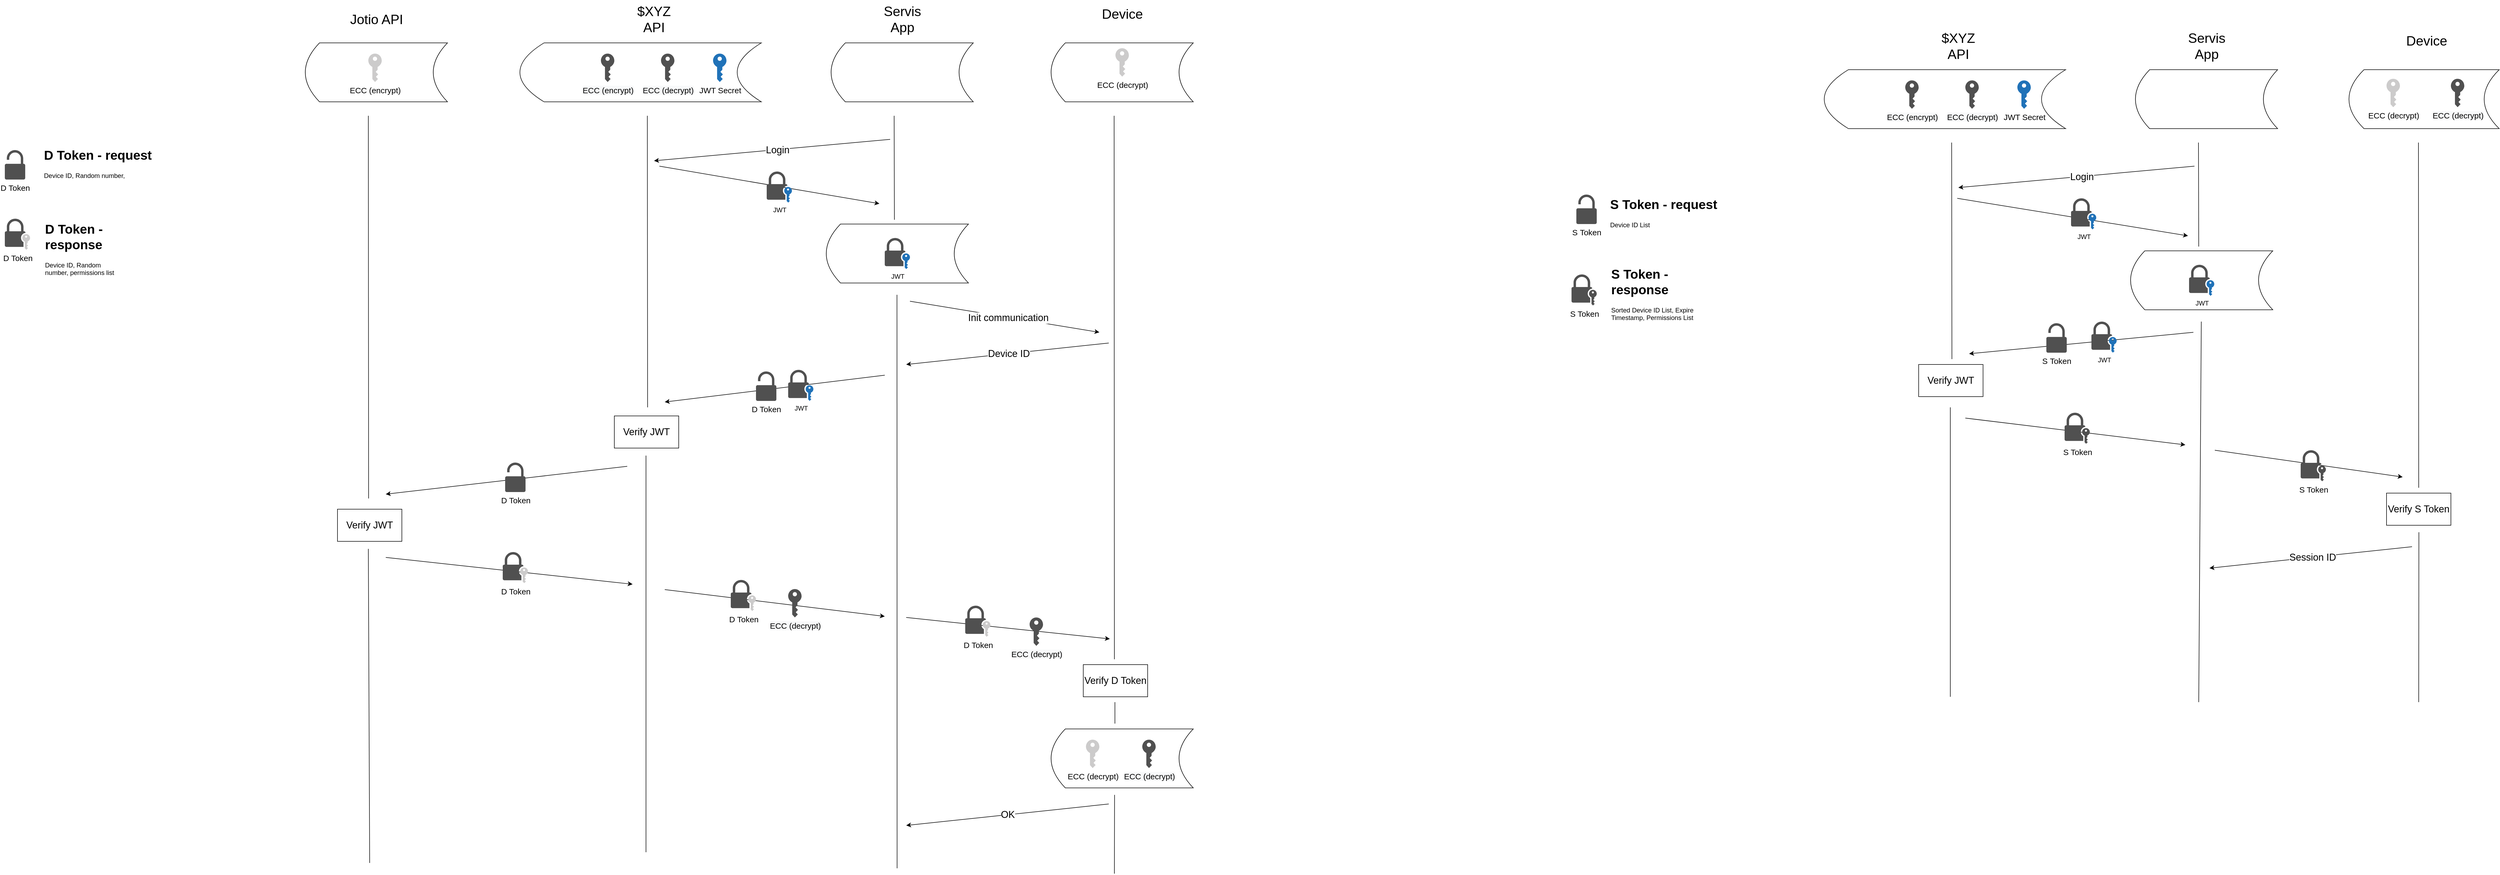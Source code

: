 <mxfile version="13.1.3" type="github">
  <diagram id="LgasBoGG3FsovCFmSBIw" name="Page-1">
    <mxGraphModel dx="5688" dy="4276" grid="1" gridSize="10" guides="1" tooltips="1" connect="1" arrows="1" fold="1" page="1" pageScale="1" pageWidth="850" pageHeight="1100" math="0" shadow="0">
      <root>
        <mxCell id="0" />
        <mxCell id="1" parent="0" />
        <mxCell id="JMCEyGu6VI2UjbXGp_1P-59" value="" style="shape=dataStorage;whiteSpace=wrap;html=1;strokeColor=#000000;strokeWidth=1;" vertex="1" parent="1">
          <mxGeometry x="1470" y="-260" width="450" height="110" as="geometry" />
        </mxCell>
        <mxCell id="JMCEyGu6VI2UjbXGp_1P-62" value="" style="shape=dataStorage;whiteSpace=wrap;html=1;strokeColor=#000000;strokeWidth=1;" vertex="1" parent="1">
          <mxGeometry x="2050" y="-260" width="265" height="110" as="geometry" />
        </mxCell>
        <mxCell id="JMCEyGu6VI2UjbXGp_1P-65" value="" style="shape=dataStorage;whiteSpace=wrap;html=1;strokeColor=#000000;strokeWidth=1;" vertex="1" parent="1">
          <mxGeometry x="2460" y="-260" width="265" height="110" as="geometry" />
        </mxCell>
        <mxCell id="JMCEyGu6VI2UjbXGp_1P-54" value="" style="shape=dataStorage;whiteSpace=wrap;html=1;strokeColor=#000000;strokeWidth=1;" vertex="1" parent="1">
          <mxGeometry x="1070" y="-260" width="265" height="110" as="geometry" />
        </mxCell>
        <mxCell id="JMCEyGu6VI2UjbXGp_1P-1" value="&lt;meta http-equiv=&quot;content-type&quot; content=&quot;text/html; charset=utf-8&quot;&gt;&lt;span style=&quot;color: rgb(0, 0, 0); font-family: Helvetica; font-style: normal; font-variant-ligatures: normal; font-variant-caps: normal; font-weight: 400; letter-spacing: normal; orphans: 2; text-align: center; text-indent: 0px; text-transform: none; widows: 2; word-spacing: 0px; -webkit-text-stroke-width: 0px; background-color: rgb(248, 249, 250); text-decoration-style: initial; text-decoration-color: initial; font-size: 15px;&quot;&gt;ECC (encrypt&lt;/span&gt;&lt;span style=&quot;color: rgb(0, 0, 0); font-family: Helvetica; font-style: normal; font-variant-ligatures: normal; font-variant-caps: normal; font-weight: 400; letter-spacing: normal; orphans: 2; text-align: center; text-indent: 0px; text-transform: none; widows: 2; word-spacing: 0px; -webkit-text-stroke-width: 0px; background-color: rgb(248, 249, 250); text-decoration-style: initial; text-decoration-color: initial; font-size: 15px;&quot;&gt;)&lt;/span&gt;" style="pointerEvents=1;shadow=0;dashed=0;html=1;strokeColor=none;fillColor=#505050;labelPosition=center;verticalLabelPosition=bottom;verticalAlign=top;outlineConnect=0;align=center;shape=mxgraph.office.security.key_permissions;" vertex="1" parent="1">
          <mxGeometry x="1621" y="-240" width="25" height="53" as="geometry" />
        </mxCell>
        <mxCell id="JMCEyGu6VI2UjbXGp_1P-2" value="&lt;font style=&quot;font-size: 15px&quot;&gt;JWT Secret&lt;/font&gt;" style="pointerEvents=1;shadow=0;dashed=0;html=1;strokeColor=none;labelPosition=center;verticalLabelPosition=bottom;verticalAlign=top;outlineConnect=0;align=center;shape=mxgraph.office.security.key_permissions;fillColor=#2072B8;" vertex="1" parent="1">
          <mxGeometry x="1830" y="-240" width="25" height="53" as="geometry" />
        </mxCell>
        <mxCell id="JMCEyGu6VI2UjbXGp_1P-30" value="&lt;span style=&quot;font-size: 25px&quot;&gt;$XYZ API&lt;/span&gt;" style="text;html=1;strokeColor=none;fillColor=none;align=center;verticalAlign=middle;whiteSpace=wrap;rounded=0;" vertex="1" parent="1">
          <mxGeometry x="1665" y="-330" width="110" height="50" as="geometry" />
        </mxCell>
        <mxCell id="JMCEyGu6VI2UjbXGp_1P-36" value="&lt;span style=&quot;font-size: 25px&quot;&gt;Servis&lt;br&gt;App&lt;br&gt;&lt;/span&gt;" style="text;html=1;strokeColor=none;fillColor=none;align=center;verticalAlign=middle;whiteSpace=wrap;rounded=0;" vertex="1" parent="1">
          <mxGeometry x="2127.5" y="-330" width="110" height="50" as="geometry" />
        </mxCell>
        <mxCell id="JMCEyGu6VI2UjbXGp_1P-37" value="&lt;span style=&quot;font-size: 25px&quot;&gt;Device&lt;/span&gt;" style="text;html=1;strokeColor=none;fillColor=none;align=center;verticalAlign=middle;whiteSpace=wrap;rounded=0;" vertex="1" parent="1">
          <mxGeometry x="2537.5" y="-340" width="110" height="50" as="geometry" />
        </mxCell>
        <mxCell id="JMCEyGu6VI2UjbXGp_1P-38" value="" style="endArrow=none;html=1;" edge="1" parent="1">
          <mxGeometry width="50" height="50" relative="1" as="geometry">
            <mxPoint x="1188" y="590" as="sourcePoint" />
            <mxPoint x="1187.5" y="-124" as="targetPoint" />
          </mxGeometry>
        </mxCell>
        <mxCell id="JMCEyGu6VI2UjbXGp_1P-39" value="&lt;span style=&quot;font-size: 25px&quot;&gt;Jotio API&lt;/span&gt;" style="text;html=1;strokeColor=none;fillColor=none;align=center;verticalAlign=middle;whiteSpace=wrap;rounded=0;" vertex="1" parent="1">
          <mxGeometry x="1147.5" y="-330" width="110" height="50" as="geometry" />
        </mxCell>
        <mxCell id="JMCEyGu6VI2UjbXGp_1P-51" value="&lt;span style=&quot;font-size: 15px&quot;&gt;ECC (encrypt&lt;/span&gt;&lt;span style=&quot;font-size: 15px&quot;&gt;)&lt;/span&gt;" style="pointerEvents=1;shadow=0;dashed=0;html=1;strokeColor=none;labelPosition=center;verticalLabelPosition=bottom;verticalAlign=top;outlineConnect=0;align=center;shape=mxgraph.office.security.key_permissions;fillColor=#CCCBCB;" vertex="1" parent="1">
          <mxGeometry x="1187.5" y="-240" width="25" height="53" as="geometry" />
        </mxCell>
        <mxCell id="JMCEyGu6VI2UjbXGp_1P-53" value="&lt;span style=&quot;font-size: 15px&quot;&gt;ECC (decrypt)&lt;/span&gt;" style="pointerEvents=1;shadow=0;dashed=0;html=1;strokeColor=none;labelPosition=center;verticalLabelPosition=bottom;verticalAlign=top;outlineConnect=0;align=center;shape=mxgraph.office.security.key_permissions;fillColor=#CCCBCB;" vertex="1" parent="1">
          <mxGeometry x="2580" y="-250" width="25" height="53" as="geometry" />
        </mxCell>
        <mxCell id="JMCEyGu6VI2UjbXGp_1P-60" value="" style="endArrow=none;html=1;" edge="1" parent="1">
          <mxGeometry width="50" height="50" relative="1" as="geometry">
            <mxPoint x="1708" y="420" as="sourcePoint" />
            <mxPoint x="1707.5" y="-124" as="targetPoint" />
          </mxGeometry>
        </mxCell>
        <mxCell id="JMCEyGu6VI2UjbXGp_1P-63" value="" style="endArrow=none;html=1;" edge="1" parent="1">
          <mxGeometry width="50" height="50" relative="1" as="geometry">
            <mxPoint x="2168" y="70" as="sourcePoint" />
            <mxPoint x="2167.5" y="-124" as="targetPoint" />
          </mxGeometry>
        </mxCell>
        <mxCell id="JMCEyGu6VI2UjbXGp_1P-66" value="" style="endArrow=none;html=1;" edge="1" parent="1">
          <mxGeometry width="50" height="50" relative="1" as="geometry">
            <mxPoint x="2578" y="890" as="sourcePoint" />
            <mxPoint x="2577.5" y="-124" as="targetPoint" />
          </mxGeometry>
        </mxCell>
        <mxCell id="JMCEyGu6VI2UjbXGp_1P-71" value="&lt;span style=&quot;color: rgb(0 , 0 , 0) ; font-family: &amp;#34;helvetica&amp;#34; ; font-style: normal ; font-weight: 400 ; letter-spacing: normal ; text-align: center ; text-indent: 0px ; text-transform: none ; word-spacing: 0px ; background-color: rgb(248 , 249 , 250) ; font-size: 15px&quot;&gt;ECC (decrypt&lt;/span&gt;&lt;span style=&quot;color: rgb(0 , 0 , 0) ; font-family: &amp;#34;helvetica&amp;#34; ; font-style: normal ; font-weight: 400 ; letter-spacing: normal ; text-align: center ; text-indent: 0px ; text-transform: none ; word-spacing: 0px ; background-color: rgb(248 , 249 , 250) ; font-size: 15px&quot;&gt;)&lt;/span&gt;" style="pointerEvents=1;shadow=0;dashed=0;html=1;strokeColor=none;fillColor=#505050;labelPosition=center;verticalLabelPosition=bottom;verticalAlign=top;outlineConnect=0;align=center;shape=mxgraph.office.security.key_permissions;" vertex="1" parent="1">
          <mxGeometry x="1733" y="-240" width="25" height="53" as="geometry" />
        </mxCell>
        <mxCell id="JMCEyGu6VI2UjbXGp_1P-72" value="" style="endArrow=classic;html=1;" edge="1" parent="1">
          <mxGeometry width="50" height="50" relative="1" as="geometry">
            <mxPoint x="2160" y="-80" as="sourcePoint" />
            <mxPoint x="1720" y="-40" as="targetPoint" />
          </mxGeometry>
        </mxCell>
        <mxCell id="JMCEyGu6VI2UjbXGp_1P-73" value="&lt;span style=&quot;font-size: 18px&quot;&gt;Login&lt;br&gt;&lt;/span&gt;" style="edgeLabel;html=1;align=center;verticalAlign=middle;resizable=0;points=[];" vertex="1" connectable="0" parent="JMCEyGu6VI2UjbXGp_1P-72">
          <mxGeometry x="-0.237" y="-2" relative="1" as="geometry">
            <mxPoint x="-41.94" y="6.73" as="offset" />
          </mxGeometry>
        </mxCell>
        <mxCell id="JMCEyGu6VI2UjbXGp_1P-74" value="" style="endArrow=classic;html=1;" edge="1" parent="1">
          <mxGeometry width="50" height="50" relative="1" as="geometry">
            <mxPoint x="1730" y="-30" as="sourcePoint" />
            <mxPoint x="2140" y="40" as="targetPoint" />
          </mxGeometry>
        </mxCell>
        <mxCell id="JMCEyGu6VI2UjbXGp_1P-76" value="" style="shape=dataStorage;whiteSpace=wrap;html=1;strokeColor=#000000;strokeWidth=1;" vertex="1" parent="1">
          <mxGeometry x="2041" y="78" width="265" height="110" as="geometry" />
        </mxCell>
        <mxCell id="JMCEyGu6VI2UjbXGp_1P-77" value="JWT" style="pointerEvents=1;shadow=0;dashed=0;html=1;strokeColor=none;fillColor=#505050;labelPosition=center;verticalLabelPosition=bottom;verticalAlign=top;outlineConnect=0;align=center;shape=mxgraph.office.security.lock_with_key_security_blue;" vertex="1" parent="1">
          <mxGeometry x="2150" y="104" width="47" height="58" as="geometry" />
        </mxCell>
        <mxCell id="JMCEyGu6VI2UjbXGp_1P-80" value="" style="endArrow=none;html=1;" edge="1" parent="1">
          <mxGeometry width="50" height="50" relative="1" as="geometry">
            <mxPoint x="2173" y="1280" as="sourcePoint" />
            <mxPoint x="2172.79" y="210.0" as="targetPoint" />
          </mxGeometry>
        </mxCell>
        <mxCell id="JMCEyGu6VI2UjbXGp_1P-82" value="" style="endArrow=classic;html=1;" edge="1" parent="1">
          <mxGeometry width="50" height="50" relative="1" as="geometry">
            <mxPoint x="2197" y="222" as="sourcePoint" />
            <mxPoint x="2550" y="280" as="targetPoint" />
          </mxGeometry>
        </mxCell>
        <mxCell id="JMCEyGu6VI2UjbXGp_1P-83" value="&lt;span style=&quot;font-size: 18px&quot;&gt;Init communication&lt;/span&gt;" style="edgeLabel;html=1;align=center;verticalAlign=middle;resizable=0;points=[];" vertex="1" connectable="0" parent="JMCEyGu6VI2UjbXGp_1P-82">
          <mxGeometry x="-0.237" y="-2" relative="1" as="geometry">
            <mxPoint x="48" y="6.73" as="offset" />
          </mxGeometry>
        </mxCell>
        <mxCell id="JMCEyGu6VI2UjbXGp_1P-85" value="JWT" style="pointerEvents=1;shadow=0;dashed=0;html=1;strokeColor=none;fillColor=#505050;labelPosition=center;verticalLabelPosition=bottom;verticalAlign=top;outlineConnect=0;align=center;shape=mxgraph.office.security.lock_with_key_security_blue;" vertex="1" parent="1">
          <mxGeometry x="1930" y="-20" width="47" height="58" as="geometry" />
        </mxCell>
        <mxCell id="JMCEyGu6VI2UjbXGp_1P-86" value="&lt;font style=&quot;font-size: 15px&quot;&gt;D Token&lt;/font&gt;" style="pointerEvents=1;shadow=0;dashed=0;html=1;strokeColor=none;fillColor=#505050;labelPosition=center;verticalLabelPosition=bottom;verticalAlign=top;outlineConnect=0;align=center;shape=mxgraph.office.security.lock_unprotected;" vertex="1" parent="1">
          <mxGeometry x="510" y="-60" width="38" height="55" as="geometry" />
        </mxCell>
        <mxCell id="JMCEyGu6VI2UjbXGp_1P-87" value="&lt;h1&gt;D Token - request&lt;/h1&gt;&lt;div&gt;Device ID, Random number,&amp;nbsp;&lt;/div&gt;" style="text;html=1;strokeColor=none;fillColor=none;spacing=5;spacingTop=-20;whiteSpace=wrap;overflow=hidden;rounded=0;" vertex="1" parent="1">
          <mxGeometry x="578" y="-70" width="210" height="120" as="geometry" />
        </mxCell>
        <mxCell id="JMCEyGu6VI2UjbXGp_1P-89" value="" style="endArrow=classic;html=1;" edge="1" parent="1">
          <mxGeometry width="50" height="50" relative="1" as="geometry">
            <mxPoint x="2150" y="360" as="sourcePoint" />
            <mxPoint x="1740" y="410" as="targetPoint" />
          </mxGeometry>
        </mxCell>
        <mxCell id="JMCEyGu6VI2UjbXGp_1P-90" value="&lt;font style=&quot;font-size: 15px&quot;&gt;D Token&lt;/font&gt;" style="pointerEvents=1;shadow=0;dashed=0;html=1;strokeColor=none;fillColor=#505050;labelPosition=center;verticalLabelPosition=bottom;verticalAlign=top;outlineConnect=0;align=center;shape=mxgraph.office.security.lock_unprotected;" vertex="1" parent="1">
          <mxGeometry x="1910" y="353" width="38" height="55" as="geometry" />
        </mxCell>
        <mxCell id="JMCEyGu6VI2UjbXGp_1P-91" value="" style="endArrow=classic;html=1;" edge="1" parent="1">
          <mxGeometry width="50" height="50" relative="1" as="geometry">
            <mxPoint x="1670" y="530" as="sourcePoint" />
            <mxPoint x="1220" y="582" as="targetPoint" />
          </mxGeometry>
        </mxCell>
        <mxCell id="JMCEyGu6VI2UjbXGp_1P-92" value="&lt;font style=&quot;font-size: 15px&quot;&gt;D Token&lt;/font&gt;" style="pointerEvents=1;shadow=0;dashed=0;html=1;strokeColor=none;fillColor=#505050;labelPosition=center;verticalLabelPosition=bottom;verticalAlign=top;outlineConnect=0;align=center;shape=mxgraph.office.security.lock_unprotected;" vertex="1" parent="1">
          <mxGeometry x="1442.5" y="523" width="38" height="55" as="geometry" />
        </mxCell>
        <mxCell id="JMCEyGu6VI2UjbXGp_1P-94" value="" style="endArrow=classic;html=1;" edge="1" parent="1">
          <mxGeometry width="50" height="50" relative="1" as="geometry">
            <mxPoint x="2567.5" y="300" as="sourcePoint" />
            <mxPoint x="2190" y="340" as="targetPoint" />
          </mxGeometry>
        </mxCell>
        <mxCell id="JMCEyGu6VI2UjbXGp_1P-95" value="&lt;span style=&quot;font-size: 18px&quot;&gt;Device ID&lt;br&gt;&lt;/span&gt;" style="edgeLabel;html=1;align=center;verticalAlign=middle;resizable=0;points=[];" vertex="1" connectable="0" parent="JMCEyGu6VI2UjbXGp_1P-94">
          <mxGeometry x="-0.237" y="-2" relative="1" as="geometry">
            <mxPoint x="-41.94" y="6.73" as="offset" />
          </mxGeometry>
        </mxCell>
        <mxCell id="JMCEyGu6VI2UjbXGp_1P-99" value="" style="endArrow=none;html=1;" edge="1" parent="1">
          <mxGeometry width="50" height="50" relative="1" as="geometry">
            <mxPoint x="1705" y="1250" as="sourcePoint" />
            <mxPoint x="1705" y="510" as="targetPoint" />
          </mxGeometry>
        </mxCell>
        <mxCell id="JMCEyGu6VI2UjbXGp_1P-100" value="&lt;font style=&quot;font-size: 18px&quot;&gt;Verify&amp;nbsp;JWT&lt;/font&gt;" style="rounded=0;whiteSpace=wrap;html=1;strokeColor=#000000;strokeWidth=1;" vertex="1" parent="1">
          <mxGeometry x="1646" y="436" width="120" height="60" as="geometry" />
        </mxCell>
        <mxCell id="JMCEyGu6VI2UjbXGp_1P-101" value="JWT" style="pointerEvents=1;shadow=0;dashed=0;html=1;strokeColor=none;fillColor=#505050;labelPosition=center;verticalLabelPosition=bottom;verticalAlign=top;outlineConnect=0;align=center;shape=mxgraph.office.security.lock_with_key_security_blue;" vertex="1" parent="1">
          <mxGeometry x="1970" y="350" width="47" height="58" as="geometry" />
        </mxCell>
        <mxCell id="JMCEyGu6VI2UjbXGp_1P-102" value="&lt;span style=&quot;font-size: 18px&quot;&gt;Verify JWT&lt;br&gt;&lt;/span&gt;" style="rounded=0;whiteSpace=wrap;html=1;strokeColor=#000000;strokeWidth=1;" vertex="1" parent="1">
          <mxGeometry x="1130" y="610" width="120" height="60" as="geometry" />
        </mxCell>
        <mxCell id="JMCEyGu6VI2UjbXGp_1P-103" value="" style="endArrow=none;html=1;" edge="1" parent="1">
          <mxGeometry width="50" height="50" relative="1" as="geometry">
            <mxPoint x="1190" y="1270" as="sourcePoint" />
            <mxPoint x="1187.5" y="684" as="targetPoint" />
          </mxGeometry>
        </mxCell>
        <mxCell id="JMCEyGu6VI2UjbXGp_1P-105" value="" style="endArrow=classic;html=1;" edge="1" parent="1">
          <mxGeometry width="50" height="50" relative="1" as="geometry">
            <mxPoint x="1220" y="700" as="sourcePoint" />
            <mxPoint x="1680" y="750" as="targetPoint" />
          </mxGeometry>
        </mxCell>
        <mxCell id="JMCEyGu6VI2UjbXGp_1P-106" value="D Token" style="pointerEvents=1;shadow=0;dashed=0;html=1;strokeColor=none;fillColor=#505050;labelPosition=center;verticalLabelPosition=bottom;verticalAlign=top;outlineConnect=0;align=center;shape=mxgraph.office.security.lock_with_key_security_ghosted;fontSize=15;" vertex="1" parent="1">
          <mxGeometry x="1438" y="690" width="47" height="58" as="geometry" />
        </mxCell>
        <mxCell id="JMCEyGu6VI2UjbXGp_1P-108" value="" style="endArrow=classic;html=1;" edge="1" parent="1">
          <mxGeometry width="50" height="50" relative="1" as="geometry">
            <mxPoint x="1740" y="760" as="sourcePoint" />
            <mxPoint x="2150" y="810" as="targetPoint" />
          </mxGeometry>
        </mxCell>
        <mxCell id="JMCEyGu6VI2UjbXGp_1P-110" value="&lt;span style=&quot;color: rgb(0 , 0 , 0) ; font-family: &amp;#34;helvetica&amp;#34; ; font-style: normal ; font-weight: 400 ; letter-spacing: normal ; text-align: center ; text-indent: 0px ; text-transform: none ; word-spacing: 0px ; background-color: rgb(248 , 249 , 250) ; font-size: 15px&quot;&gt;ECC (decrypt&lt;/span&gt;&lt;span style=&quot;color: rgb(0 , 0 , 0) ; font-family: &amp;#34;helvetica&amp;#34; ; font-style: normal ; font-weight: 400 ; letter-spacing: normal ; text-align: center ; text-indent: 0px ; text-transform: none ; word-spacing: 0px ; background-color: rgb(248 , 249 , 250) ; font-size: 15px&quot;&gt;)&lt;/span&gt;" style="pointerEvents=1;shadow=0;dashed=0;html=1;strokeColor=none;fillColor=#505050;labelPosition=center;verticalLabelPosition=bottom;verticalAlign=top;outlineConnect=0;align=center;shape=mxgraph.office.security.key_permissions;" vertex="1" parent="1">
          <mxGeometry x="1970" y="759" width="25" height="53" as="geometry" />
        </mxCell>
        <mxCell id="JMCEyGu6VI2UjbXGp_1P-113" value="" style="endArrow=classic;html=1;" edge="1" parent="1">
          <mxGeometry width="50" height="50" relative="1" as="geometry">
            <mxPoint x="2190" y="812" as="sourcePoint" />
            <mxPoint x="2569.5" y="852" as="targetPoint" />
          </mxGeometry>
        </mxCell>
        <mxCell id="JMCEyGu6VI2UjbXGp_1P-115" value="&lt;span style=&quot;color: rgb(0 , 0 , 0) ; font-family: &amp;#34;helvetica&amp;#34; ; font-style: normal ; font-weight: 400 ; letter-spacing: normal ; text-align: center ; text-indent: 0px ; text-transform: none ; word-spacing: 0px ; background-color: rgb(248 , 249 , 250) ; font-size: 15px&quot;&gt;ECC (decrypt&lt;/span&gt;&lt;span style=&quot;color: rgb(0 , 0 , 0) ; font-family: &amp;#34;helvetica&amp;#34; ; font-style: normal ; font-weight: 400 ; letter-spacing: normal ; text-align: center ; text-indent: 0px ; text-transform: none ; word-spacing: 0px ; background-color: rgb(248 , 249 , 250) ; font-size: 15px&quot;&gt;)&lt;/span&gt;" style="pointerEvents=1;shadow=0;dashed=0;html=1;strokeColor=none;fillColor=#505050;labelPosition=center;verticalLabelPosition=bottom;verticalAlign=top;outlineConnect=0;align=center;shape=mxgraph.office.security.key_permissions;" vertex="1" parent="1">
          <mxGeometry x="2420" y="812" width="25" height="53" as="geometry" />
        </mxCell>
        <mxCell id="JMCEyGu6VI2UjbXGp_1P-117" value="&lt;span style=&quot;font-size: 18px&quot;&gt;Verify D Token&lt;/span&gt;" style="rounded=0;whiteSpace=wrap;html=1;strokeColor=#000000;strokeWidth=1;" vertex="1" parent="1">
          <mxGeometry x="2520" y="900" width="120" height="60" as="geometry" />
        </mxCell>
        <mxCell id="JMCEyGu6VI2UjbXGp_1P-123" value="D Token" style="pointerEvents=1;shadow=0;dashed=0;html=1;strokeColor=none;fillColor=#505050;labelPosition=center;verticalLabelPosition=bottom;verticalAlign=top;outlineConnect=0;align=center;shape=mxgraph.office.security.lock_with_key_security_ghosted;fontSize=15;" vertex="1" parent="1">
          <mxGeometry x="1863" y="742" width="47" height="58" as="geometry" />
        </mxCell>
        <mxCell id="JMCEyGu6VI2UjbXGp_1P-124" value="D Token" style="pointerEvents=1;shadow=0;dashed=0;html=1;strokeColor=none;fillColor=#505050;labelPosition=center;verticalLabelPosition=bottom;verticalAlign=top;outlineConnect=0;align=center;shape=mxgraph.office.security.lock_with_key_security_ghosted;fontSize=15;" vertex="1" parent="1">
          <mxGeometry x="2300" y="790" width="47" height="58" as="geometry" />
        </mxCell>
        <mxCell id="JMCEyGu6VI2UjbXGp_1P-125" value="" style="shape=dataStorage;whiteSpace=wrap;html=1;strokeColor=#000000;strokeWidth=1;" vertex="1" parent="1">
          <mxGeometry x="2460" y="1020" width="265" height="110" as="geometry" />
        </mxCell>
        <mxCell id="JMCEyGu6VI2UjbXGp_1P-126" value="&lt;span style=&quot;font-size: 15px&quot;&gt;ECC (decrypt)&lt;/span&gt;" style="pointerEvents=1;shadow=0;dashed=0;html=1;strokeColor=none;labelPosition=center;verticalLabelPosition=bottom;verticalAlign=top;outlineConnect=0;align=center;shape=mxgraph.office.security.key_permissions;fillColor=#CCCBCB;" vertex="1" parent="1">
          <mxGeometry x="2525" y="1040" width="25" height="53" as="geometry" />
        </mxCell>
        <mxCell id="JMCEyGu6VI2UjbXGp_1P-127" value="D Token" style="pointerEvents=1;shadow=0;dashed=0;html=1;strokeColor=none;fillColor=#505050;labelPosition=center;verticalLabelPosition=bottom;verticalAlign=top;outlineConnect=0;align=center;shape=mxgraph.office.security.lock_with_key_security_ghosted;fontSize=15;" vertex="1" parent="1">
          <mxGeometry x="510" y="68" width="47" height="58" as="geometry" />
        </mxCell>
        <mxCell id="JMCEyGu6VI2UjbXGp_1P-128" value="&lt;h1&gt;D Token - response&lt;/h1&gt;&lt;div&gt;Device ID, Random number,&amp;nbsp;permissions list&lt;/div&gt;" style="text;html=1;strokeColor=none;fillColor=none;spacing=5;spacingTop=-20;whiteSpace=wrap;overflow=hidden;rounded=0;" vertex="1" parent="1">
          <mxGeometry x="580" y="68" width="210" height="120" as="geometry" />
        </mxCell>
        <mxCell id="JMCEyGu6VI2UjbXGp_1P-129" value="&lt;span style=&quot;color: rgb(0 , 0 , 0) ; font-family: &amp;#34;helvetica&amp;#34; ; font-style: normal ; font-weight: 400 ; letter-spacing: normal ; text-align: center ; text-indent: 0px ; text-transform: none ; word-spacing: 0px ; background-color: rgb(248 , 249 , 250) ; font-size: 15px&quot;&gt;ECC (decrypt&lt;/span&gt;&lt;span style=&quot;color: rgb(0 , 0 , 0) ; font-family: &amp;#34;helvetica&amp;#34; ; font-style: normal ; font-weight: 400 ; letter-spacing: normal ; text-align: center ; text-indent: 0px ; text-transform: none ; word-spacing: 0px ; background-color: rgb(248 , 249 , 250) ; font-size: 15px&quot;&gt;)&lt;/span&gt;" style="pointerEvents=1;shadow=0;dashed=0;html=1;strokeColor=none;fillColor=#505050;labelPosition=center;verticalLabelPosition=bottom;verticalAlign=top;outlineConnect=0;align=center;shape=mxgraph.office.security.key_permissions;" vertex="1" parent="1">
          <mxGeometry x="2630" y="1040" width="25" height="53" as="geometry" />
        </mxCell>
        <mxCell id="JMCEyGu6VI2UjbXGp_1P-130" value="" style="endArrow=none;html=1;" edge="1" parent="1">
          <mxGeometry width="50" height="50" relative="1" as="geometry">
            <mxPoint x="2579" y="1010" as="sourcePoint" />
            <mxPoint x="2579" y="970" as="targetPoint" />
          </mxGeometry>
        </mxCell>
        <mxCell id="JMCEyGu6VI2UjbXGp_1P-131" value="" style="endArrow=none;html=1;" edge="1" parent="1">
          <mxGeometry width="50" height="50" relative="1" as="geometry">
            <mxPoint x="2578" y="1290" as="sourcePoint" />
            <mxPoint x="2578.33" y="1143" as="targetPoint" />
          </mxGeometry>
        </mxCell>
        <mxCell id="JMCEyGu6VI2UjbXGp_1P-133" value="&lt;font style=&quot;font-size: 18px&quot;&gt;OK&lt;/font&gt;" style="endArrow=classic;html=1;" edge="1" parent="1">
          <mxGeometry width="50" height="50" relative="1" as="geometry">
            <mxPoint x="2567.5" y="1160" as="sourcePoint" />
            <mxPoint x="2190" y="1200" as="targetPoint" />
            <Array as="points">
              <mxPoint x="2380" y="1180" />
            </Array>
          </mxGeometry>
        </mxCell>
        <mxCell id="JMCEyGu6VI2UjbXGp_1P-135" value="" style="shape=dataStorage;whiteSpace=wrap;html=1;strokeColor=#000000;strokeWidth=1;" vertex="1" parent="1">
          <mxGeometry x="3901" y="-210" width="450" height="110" as="geometry" />
        </mxCell>
        <mxCell id="JMCEyGu6VI2UjbXGp_1P-136" value="" style="shape=dataStorage;whiteSpace=wrap;html=1;strokeColor=#000000;strokeWidth=1;" vertex="1" parent="1">
          <mxGeometry x="4481" y="-210" width="265" height="110" as="geometry" />
        </mxCell>
        <mxCell id="JMCEyGu6VI2UjbXGp_1P-137" value="" style="shape=dataStorage;whiteSpace=wrap;html=1;strokeColor=#000000;strokeWidth=1;" vertex="1" parent="1">
          <mxGeometry x="4879" y="-210" width="280" height="110" as="geometry" />
        </mxCell>
        <mxCell id="JMCEyGu6VI2UjbXGp_1P-138" value="&lt;meta http-equiv=&quot;content-type&quot; content=&quot;text/html; charset=utf-8&quot;&gt;&lt;span style=&quot;color: rgb(0, 0, 0); font-family: Helvetica; font-style: normal; font-variant-ligatures: normal; font-variant-caps: normal; font-weight: 400; letter-spacing: normal; orphans: 2; text-align: center; text-indent: 0px; text-transform: none; widows: 2; word-spacing: 0px; -webkit-text-stroke-width: 0px; background-color: rgb(248, 249, 250); text-decoration-style: initial; text-decoration-color: initial; font-size: 15px;&quot;&gt;ECC (encrypt&lt;/span&gt;&lt;span style=&quot;color: rgb(0, 0, 0); font-family: Helvetica; font-style: normal; font-variant-ligatures: normal; font-variant-caps: normal; font-weight: 400; letter-spacing: normal; orphans: 2; text-align: center; text-indent: 0px; text-transform: none; widows: 2; word-spacing: 0px; -webkit-text-stroke-width: 0px; background-color: rgb(248, 249, 250); text-decoration-style: initial; text-decoration-color: initial; font-size: 15px;&quot;&gt;)&lt;/span&gt;" style="pointerEvents=1;shadow=0;dashed=0;html=1;strokeColor=none;fillColor=#505050;labelPosition=center;verticalLabelPosition=bottom;verticalAlign=top;outlineConnect=0;align=center;shape=mxgraph.office.security.key_permissions;" vertex="1" parent="1">
          <mxGeometry x="4052" y="-190" width="25" height="53" as="geometry" />
        </mxCell>
        <mxCell id="JMCEyGu6VI2UjbXGp_1P-139" value="&lt;font style=&quot;font-size: 15px&quot;&gt;JWT Secret&lt;/font&gt;" style="pointerEvents=1;shadow=0;dashed=0;html=1;strokeColor=none;labelPosition=center;verticalLabelPosition=bottom;verticalAlign=top;outlineConnect=0;align=center;shape=mxgraph.office.security.key_permissions;fillColor=#2072B8;" vertex="1" parent="1">
          <mxGeometry x="4261" y="-190" width="25" height="53" as="geometry" />
        </mxCell>
        <mxCell id="JMCEyGu6VI2UjbXGp_1P-140" value="&lt;span style=&quot;font-size: 25px&quot;&gt;$XYZ API&lt;/span&gt;" style="text;html=1;strokeColor=none;fillColor=none;align=center;verticalAlign=middle;whiteSpace=wrap;rounded=0;" vertex="1" parent="1">
          <mxGeometry x="4096" y="-280" width="110" height="50" as="geometry" />
        </mxCell>
        <mxCell id="JMCEyGu6VI2UjbXGp_1P-141" value="&lt;span style=&quot;font-size: 25px&quot;&gt;Servis&lt;br&gt;App&lt;br&gt;&lt;/span&gt;" style="text;html=1;strokeColor=none;fillColor=none;align=center;verticalAlign=middle;whiteSpace=wrap;rounded=0;" vertex="1" parent="1">
          <mxGeometry x="4558.5" y="-280" width="110" height="50" as="geometry" />
        </mxCell>
        <mxCell id="JMCEyGu6VI2UjbXGp_1P-142" value="&lt;span style=&quot;font-size: 25px&quot;&gt;Device&lt;/span&gt;" style="text;html=1;strokeColor=none;fillColor=none;align=center;verticalAlign=middle;whiteSpace=wrap;rounded=0;" vertex="1" parent="1">
          <mxGeometry x="4968.5" y="-290" width="110" height="50" as="geometry" />
        </mxCell>
        <mxCell id="JMCEyGu6VI2UjbXGp_1P-143" value="&lt;span style=&quot;font-size: 15px&quot;&gt;ECC (decrypt)&lt;/span&gt;" style="pointerEvents=1;shadow=0;dashed=0;html=1;strokeColor=none;labelPosition=center;verticalLabelPosition=bottom;verticalAlign=top;outlineConnect=0;align=center;shape=mxgraph.office.security.key_permissions;fillColor=#CCCBCB;" vertex="1" parent="1">
          <mxGeometry x="4949" y="-193" width="25" height="53" as="geometry" />
        </mxCell>
        <mxCell id="JMCEyGu6VI2UjbXGp_1P-144" value="" style="endArrow=none;html=1;" edge="1" parent="1">
          <mxGeometry width="50" height="50" relative="1" as="geometry">
            <mxPoint x="4139" y="330" as="sourcePoint" />
            <mxPoint x="4138.5" y="-74" as="targetPoint" />
          </mxGeometry>
        </mxCell>
        <mxCell id="JMCEyGu6VI2UjbXGp_1P-145" value="" style="endArrow=none;html=1;" edge="1" parent="1">
          <mxGeometry width="50" height="50" relative="1" as="geometry">
            <mxPoint x="4599" y="120" as="sourcePoint" />
            <mxPoint x="4598.5" y="-74" as="targetPoint" />
          </mxGeometry>
        </mxCell>
        <mxCell id="JMCEyGu6VI2UjbXGp_1P-146" value="" style="endArrow=none;html=1;" edge="1" parent="1">
          <mxGeometry width="50" height="50" relative="1" as="geometry">
            <mxPoint x="5009" y="570" as="sourcePoint" />
            <mxPoint x="5008.5" y="-74" as="targetPoint" />
          </mxGeometry>
        </mxCell>
        <mxCell id="JMCEyGu6VI2UjbXGp_1P-147" value="&lt;span style=&quot;color: rgb(0 , 0 , 0) ; font-family: &amp;#34;helvetica&amp;#34; ; font-style: normal ; font-weight: 400 ; letter-spacing: normal ; text-align: center ; text-indent: 0px ; text-transform: none ; word-spacing: 0px ; background-color: rgb(248 , 249 , 250) ; font-size: 15px&quot;&gt;ECC (decrypt&lt;/span&gt;&lt;span style=&quot;color: rgb(0 , 0 , 0) ; font-family: &amp;#34;helvetica&amp;#34; ; font-style: normal ; font-weight: 400 ; letter-spacing: normal ; text-align: center ; text-indent: 0px ; text-transform: none ; word-spacing: 0px ; background-color: rgb(248 , 249 , 250) ; font-size: 15px&quot;&gt;)&lt;/span&gt;" style="pointerEvents=1;shadow=0;dashed=0;html=1;strokeColor=none;fillColor=#505050;labelPosition=center;verticalLabelPosition=bottom;verticalAlign=top;outlineConnect=0;align=center;shape=mxgraph.office.security.key_permissions;" vertex="1" parent="1">
          <mxGeometry x="4164" y="-190" width="25" height="53" as="geometry" />
        </mxCell>
        <mxCell id="JMCEyGu6VI2UjbXGp_1P-148" value="" style="endArrow=classic;html=1;" edge="1" parent="1">
          <mxGeometry width="50" height="50" relative="1" as="geometry">
            <mxPoint x="4591" y="-30" as="sourcePoint" />
            <mxPoint x="4151" y="10" as="targetPoint" />
          </mxGeometry>
        </mxCell>
        <mxCell id="JMCEyGu6VI2UjbXGp_1P-149" value="&lt;span style=&quot;font-size: 18px&quot;&gt;Login&lt;br&gt;&lt;/span&gt;" style="edgeLabel;html=1;align=center;verticalAlign=middle;resizable=0;points=[];" vertex="1" connectable="0" parent="JMCEyGu6VI2UjbXGp_1P-148">
          <mxGeometry x="-0.237" y="-2" relative="1" as="geometry">
            <mxPoint x="-41.94" y="6.73" as="offset" />
          </mxGeometry>
        </mxCell>
        <mxCell id="JMCEyGu6VI2UjbXGp_1P-150" value="" style="endArrow=classic;html=1;" edge="1" parent="1">
          <mxGeometry width="50" height="50" relative="1" as="geometry">
            <mxPoint x="4149" y="30" as="sourcePoint" />
            <mxPoint x="4579" y="100" as="targetPoint" />
          </mxGeometry>
        </mxCell>
        <mxCell id="JMCEyGu6VI2UjbXGp_1P-151" value="" style="shape=dataStorage;whiteSpace=wrap;html=1;strokeColor=#000000;strokeWidth=1;" vertex="1" parent="1">
          <mxGeometry x="4472" y="128" width="265" height="110" as="geometry" />
        </mxCell>
        <mxCell id="JMCEyGu6VI2UjbXGp_1P-152" value="JWT" style="pointerEvents=1;shadow=0;dashed=0;html=1;strokeColor=none;fillColor=#505050;labelPosition=center;verticalLabelPosition=bottom;verticalAlign=top;outlineConnect=0;align=center;shape=mxgraph.office.security.lock_with_key_security_blue;" vertex="1" parent="1">
          <mxGeometry x="4581" y="154" width="47" height="58" as="geometry" />
        </mxCell>
        <mxCell id="JMCEyGu6VI2UjbXGp_1P-153" value="" style="endArrow=none;html=1;" edge="1" parent="1">
          <mxGeometry width="50" height="50" relative="1" as="geometry">
            <mxPoint x="4599" y="970" as="sourcePoint" />
            <mxPoint x="4603.79" y="260" as="targetPoint" />
          </mxGeometry>
        </mxCell>
        <mxCell id="JMCEyGu6VI2UjbXGp_1P-154" value="" style="endArrow=classic;html=1;" edge="1" parent="1">
          <mxGeometry width="50" height="50" relative="1" as="geometry">
            <mxPoint x="4629" y="500" as="sourcePoint" />
            <mxPoint x="4979" y="550" as="targetPoint" />
          </mxGeometry>
        </mxCell>
        <mxCell id="JMCEyGu6VI2UjbXGp_1P-156" value="JWT" style="pointerEvents=1;shadow=0;dashed=0;html=1;strokeColor=none;fillColor=#505050;labelPosition=center;verticalLabelPosition=bottom;verticalAlign=top;outlineConnect=0;align=center;shape=mxgraph.office.security.lock_with_key_security_blue;" vertex="1" parent="1">
          <mxGeometry x="4361" y="30" width="47" height="58" as="geometry" />
        </mxCell>
        <mxCell id="JMCEyGu6VI2UjbXGp_1P-157" value="" style="endArrow=classic;html=1;" edge="1" parent="1">
          <mxGeometry width="50" height="50" relative="1" as="geometry">
            <mxPoint x="4589" y="280" as="sourcePoint" />
            <mxPoint x="4171" y="320" as="targetPoint" />
          </mxGeometry>
        </mxCell>
        <mxCell id="JMCEyGu6VI2UjbXGp_1P-158" value="&lt;font style=&quot;font-size: 15px&quot;&gt;S&amp;nbsp;Token&lt;/font&gt;" style="pointerEvents=1;shadow=0;dashed=0;html=1;strokeColor=none;fillColor=#505050;labelPosition=center;verticalLabelPosition=bottom;verticalAlign=top;outlineConnect=0;align=center;shape=mxgraph.office.security.lock_unprotected;" vertex="1" parent="1">
          <mxGeometry x="4315" y="263" width="38" height="55" as="geometry" />
        </mxCell>
        <mxCell id="JMCEyGu6VI2UjbXGp_1P-160" value="" style="endArrow=classic;html=1;" edge="1" parent="1">
          <mxGeometry width="50" height="50" relative="1" as="geometry">
            <mxPoint x="4996.5" y="680" as="sourcePoint" />
            <mxPoint x="4619" y="720" as="targetPoint" />
          </mxGeometry>
        </mxCell>
        <mxCell id="JMCEyGu6VI2UjbXGp_1P-161" value="&lt;span style=&quot;font-size: 18px&quot;&gt;Session ID&lt;br&gt;&lt;/span&gt;" style="edgeLabel;html=1;align=center;verticalAlign=middle;resizable=0;points=[];" vertex="1" connectable="0" parent="JMCEyGu6VI2UjbXGp_1P-160">
          <mxGeometry x="-0.237" y="-2" relative="1" as="geometry">
            <mxPoint x="-40.94" y="6.73" as="offset" />
          </mxGeometry>
        </mxCell>
        <mxCell id="JMCEyGu6VI2UjbXGp_1P-162" value="" style="endArrow=none;html=1;" edge="1" parent="1">
          <mxGeometry width="50" height="50" relative="1" as="geometry">
            <mxPoint x="4136" y="960" as="sourcePoint" />
            <mxPoint x="4136" y="420" as="targetPoint" />
          </mxGeometry>
        </mxCell>
        <mxCell id="JMCEyGu6VI2UjbXGp_1P-163" value="&lt;font style=&quot;font-size: 18px&quot;&gt;Verify&amp;nbsp;JWT&lt;/font&gt;" style="rounded=0;whiteSpace=wrap;html=1;strokeColor=#000000;strokeWidth=1;" vertex="1" parent="1">
          <mxGeometry x="4077" y="340" width="120" height="60" as="geometry" />
        </mxCell>
        <mxCell id="JMCEyGu6VI2UjbXGp_1P-164" value="JWT" style="pointerEvents=1;shadow=0;dashed=0;html=1;strokeColor=none;fillColor=#505050;labelPosition=center;verticalLabelPosition=bottom;verticalAlign=top;outlineConnect=0;align=center;shape=mxgraph.office.security.lock_with_key_security_blue;" vertex="1" parent="1">
          <mxGeometry x="4399" y="260" width="47" height="58" as="geometry" />
        </mxCell>
        <mxCell id="JMCEyGu6VI2UjbXGp_1P-166" value="" style="endArrow=classic;html=1;" edge="1" parent="1">
          <mxGeometry width="50" height="50" relative="1" as="geometry">
            <mxPoint x="4164" y="440" as="sourcePoint" />
            <mxPoint x="4574" y="490" as="targetPoint" />
          </mxGeometry>
        </mxCell>
        <mxCell id="JMCEyGu6VI2UjbXGp_1P-169" value="&lt;span style=&quot;color: rgb(0 , 0 , 0) ; font-family: &amp;#34;helvetica&amp;#34; ; font-style: normal ; font-weight: 400 ; letter-spacing: normal ; text-align: center ; text-indent: 0px ; text-transform: none ; word-spacing: 0px ; background-color: rgb(248 , 249 , 250) ; font-size: 15px&quot;&gt;ECC (decrypt&lt;/span&gt;&lt;span style=&quot;color: rgb(0 , 0 , 0) ; font-family: &amp;#34;helvetica&amp;#34; ; font-style: normal ; font-weight: 400 ; letter-spacing: normal ; text-align: center ; text-indent: 0px ; text-transform: none ; word-spacing: 0px ; background-color: rgb(248 , 249 , 250) ; font-size: 15px&quot;&gt;)&lt;/span&gt;" style="pointerEvents=1;shadow=0;dashed=0;html=1;strokeColor=none;fillColor=#505050;labelPosition=center;verticalLabelPosition=bottom;verticalAlign=top;outlineConnect=0;align=center;shape=mxgraph.office.security.key_permissions;" vertex="1" parent="1">
          <mxGeometry x="5069" y="-193" width="25" height="53" as="geometry" />
        </mxCell>
        <mxCell id="JMCEyGu6VI2UjbXGp_1P-170" value="&lt;span style=&quot;font-size: 18px&quot;&gt;Verify S Token&lt;/span&gt;" style="rounded=0;whiteSpace=wrap;html=1;strokeColor=#000000;strokeWidth=1;" vertex="1" parent="1">
          <mxGeometry x="4949" y="580" width="120" height="60" as="geometry" />
        </mxCell>
        <mxCell id="JMCEyGu6VI2UjbXGp_1P-177" value="" style="endArrow=none;html=1;" edge="1" parent="1">
          <mxGeometry width="50" height="50" relative="1" as="geometry">
            <mxPoint x="5009" y="970" as="sourcePoint" />
            <mxPoint x="5009.33" y="653" as="targetPoint" />
          </mxGeometry>
        </mxCell>
        <mxCell id="JMCEyGu6VI2UjbXGp_1P-180" value="&lt;h1&gt;S Token - request&lt;/h1&gt;&lt;div&gt;Device ID List&amp;nbsp;&lt;/div&gt;" style="text;html=1;strokeColor=none;fillColor=none;spacing=5;spacingTop=-20;whiteSpace=wrap;overflow=hidden;rounded=0;" vertex="1" parent="1">
          <mxGeometry x="3497" y="22" width="210" height="120" as="geometry" />
        </mxCell>
        <mxCell id="JMCEyGu6VI2UjbXGp_1P-182" value="&lt;h1&gt;S Token - response&lt;/h1&gt;&lt;div&gt;Sorted Device ID List, Expire Timestamp, Permissions List&lt;/div&gt;" style="text;html=1;strokeColor=none;fillColor=none;spacing=5;spacingTop=-20;whiteSpace=wrap;overflow=hidden;rounded=0;" vertex="1" parent="1">
          <mxGeometry x="3499" y="152" width="210" height="120" as="geometry" />
        </mxCell>
        <mxCell id="JMCEyGu6VI2UjbXGp_1P-187" value="&lt;font style=&quot;font-size: 15px&quot;&gt;S&amp;nbsp;Token&lt;/font&gt;" style="pointerEvents=1;shadow=0;dashed=0;html=1;strokeColor=none;fillColor=#505050;labelPosition=center;verticalLabelPosition=bottom;verticalAlign=top;outlineConnect=0;align=center;shape=mxgraph.office.security.lock_unprotected;" vertex="1" parent="1">
          <mxGeometry x="3439" y="23" width="38" height="55" as="geometry" />
        </mxCell>
        <mxCell id="JMCEyGu6VI2UjbXGp_1P-188" value="&lt;font style=&quot;font-size: 15px&quot;&gt;S Token&lt;/font&gt;" style="pointerEvents=1;shadow=0;dashed=0;html=1;strokeColor=none;fillColor=#505050;labelPosition=center;verticalLabelPosition=bottom;verticalAlign=top;outlineConnect=0;align=center;shape=mxgraph.office.security.lock_with_key_security;" vertex="1" parent="1">
          <mxGeometry x="3430" y="172" width="47" height="58" as="geometry" />
        </mxCell>
        <mxCell id="JMCEyGu6VI2UjbXGp_1P-191" value="&lt;font style=&quot;font-size: 15px&quot;&gt;S Token&lt;/font&gt;" style="pointerEvents=1;shadow=0;dashed=0;html=1;strokeColor=none;fillColor=#505050;labelPosition=center;verticalLabelPosition=bottom;verticalAlign=top;outlineConnect=0;align=center;shape=mxgraph.office.security.lock_with_key_security;" vertex="1" parent="1">
          <mxGeometry x="4349" y="430" width="47" height="58" as="geometry" />
        </mxCell>
        <mxCell id="JMCEyGu6VI2UjbXGp_1P-193" value="&lt;font style=&quot;font-size: 15px&quot;&gt;S Token&lt;/font&gt;" style="pointerEvents=1;shadow=0;dashed=0;html=1;strokeColor=none;fillColor=#505050;labelPosition=center;verticalLabelPosition=bottom;verticalAlign=top;outlineConnect=0;align=center;shape=mxgraph.office.security.lock_with_key_security;" vertex="1" parent="1">
          <mxGeometry x="4789" y="500" width="47" height="58" as="geometry" />
        </mxCell>
      </root>
    </mxGraphModel>
  </diagram>
</mxfile>
